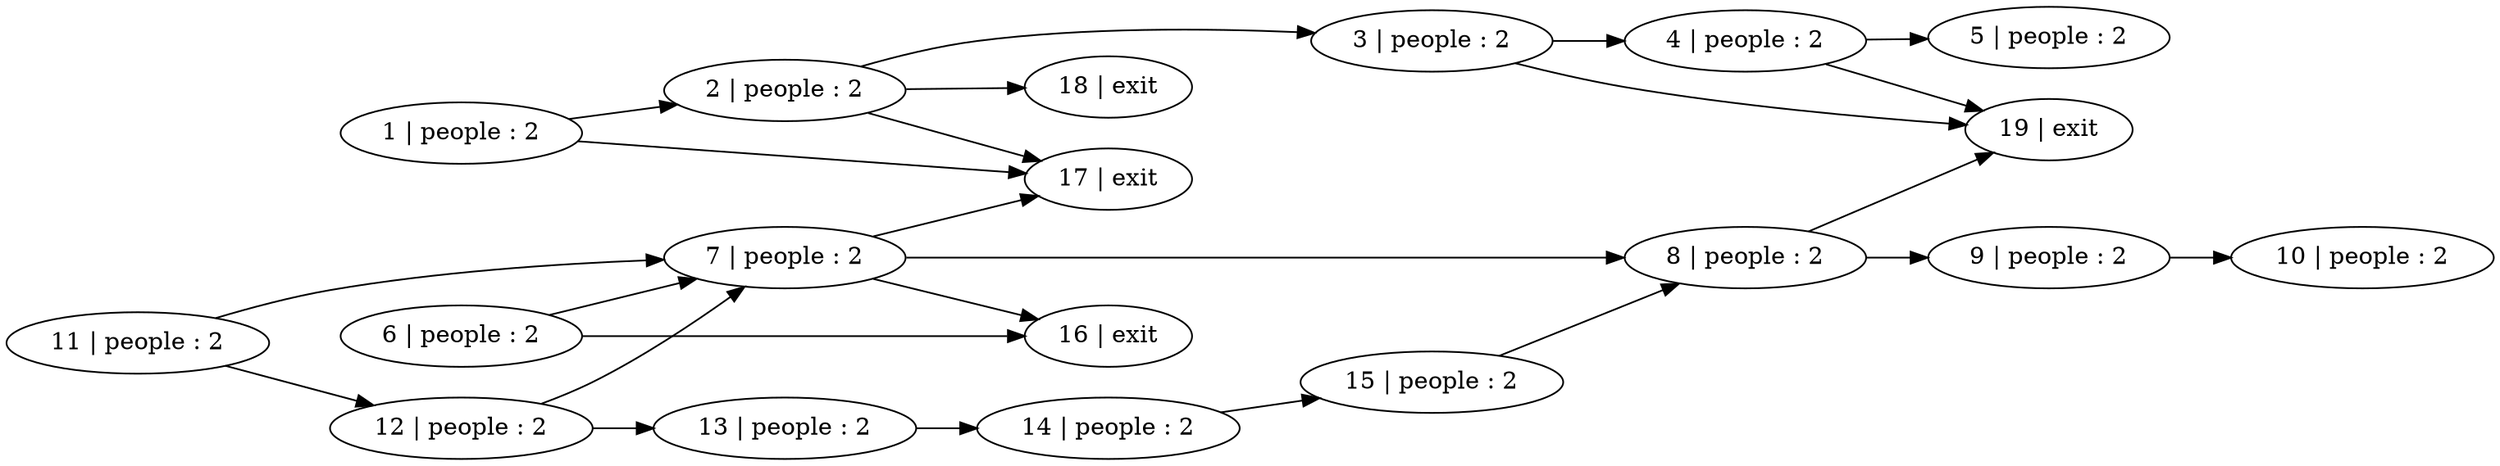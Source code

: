 digraph G {
  graph [layout=dot rankdir=LR]   
  1  [ label  = "1 | people : 2" ]
  2  [ label  = "2 | people : 2" ]
  3  [ label  = "3 | people : 2" ]
  4  [ label  = "4 | people : 2" ]
  5  [ label  = "5 | people : 2" ]
  6  [ label  = "6 | people : 2" ]
  7  [ label  = "7 | people : 2" ]
  8  [ label  = "8 | people : 2" ]
  9  [ label  = "9 | people : 2" ]
  10 [ label  = "10 | people : 2" ]
  11 [ label  = "11 | people : 2" ]
  12 [ label  = "12 | people : 2" ]
  13 [ label  = "13 | people : 2" ]
  14 [ label  = "14 | people : 2" ]
  15 [ label  = "15 | people : 2" ]

  16 [ label  = "16 | exit" ]
  17 [ label  = "17 | exit" ]
  18 [ label  = "18 | exit" ]
  19 [ label  = "19 | exit" ]
  
  1 -> 2
  2 -> 3
  3 -> 4
  4 -> 5

  1 -> 17
  2 -> 17
  2 -> 18
  3 -> 19
  4 -> 19

  6 -> 7
  7 -> 8
  8 -> 9
  9 -> 10

  6 -> 16
  7 -> 16
  7 -> 17
  8 -> 19

  11 -> 12
  12 -> 13
  13 -> 14
  14 -> 15

  11 -> 7
  12 -> 7
//   13 -> 18
  15 -> 8
}
